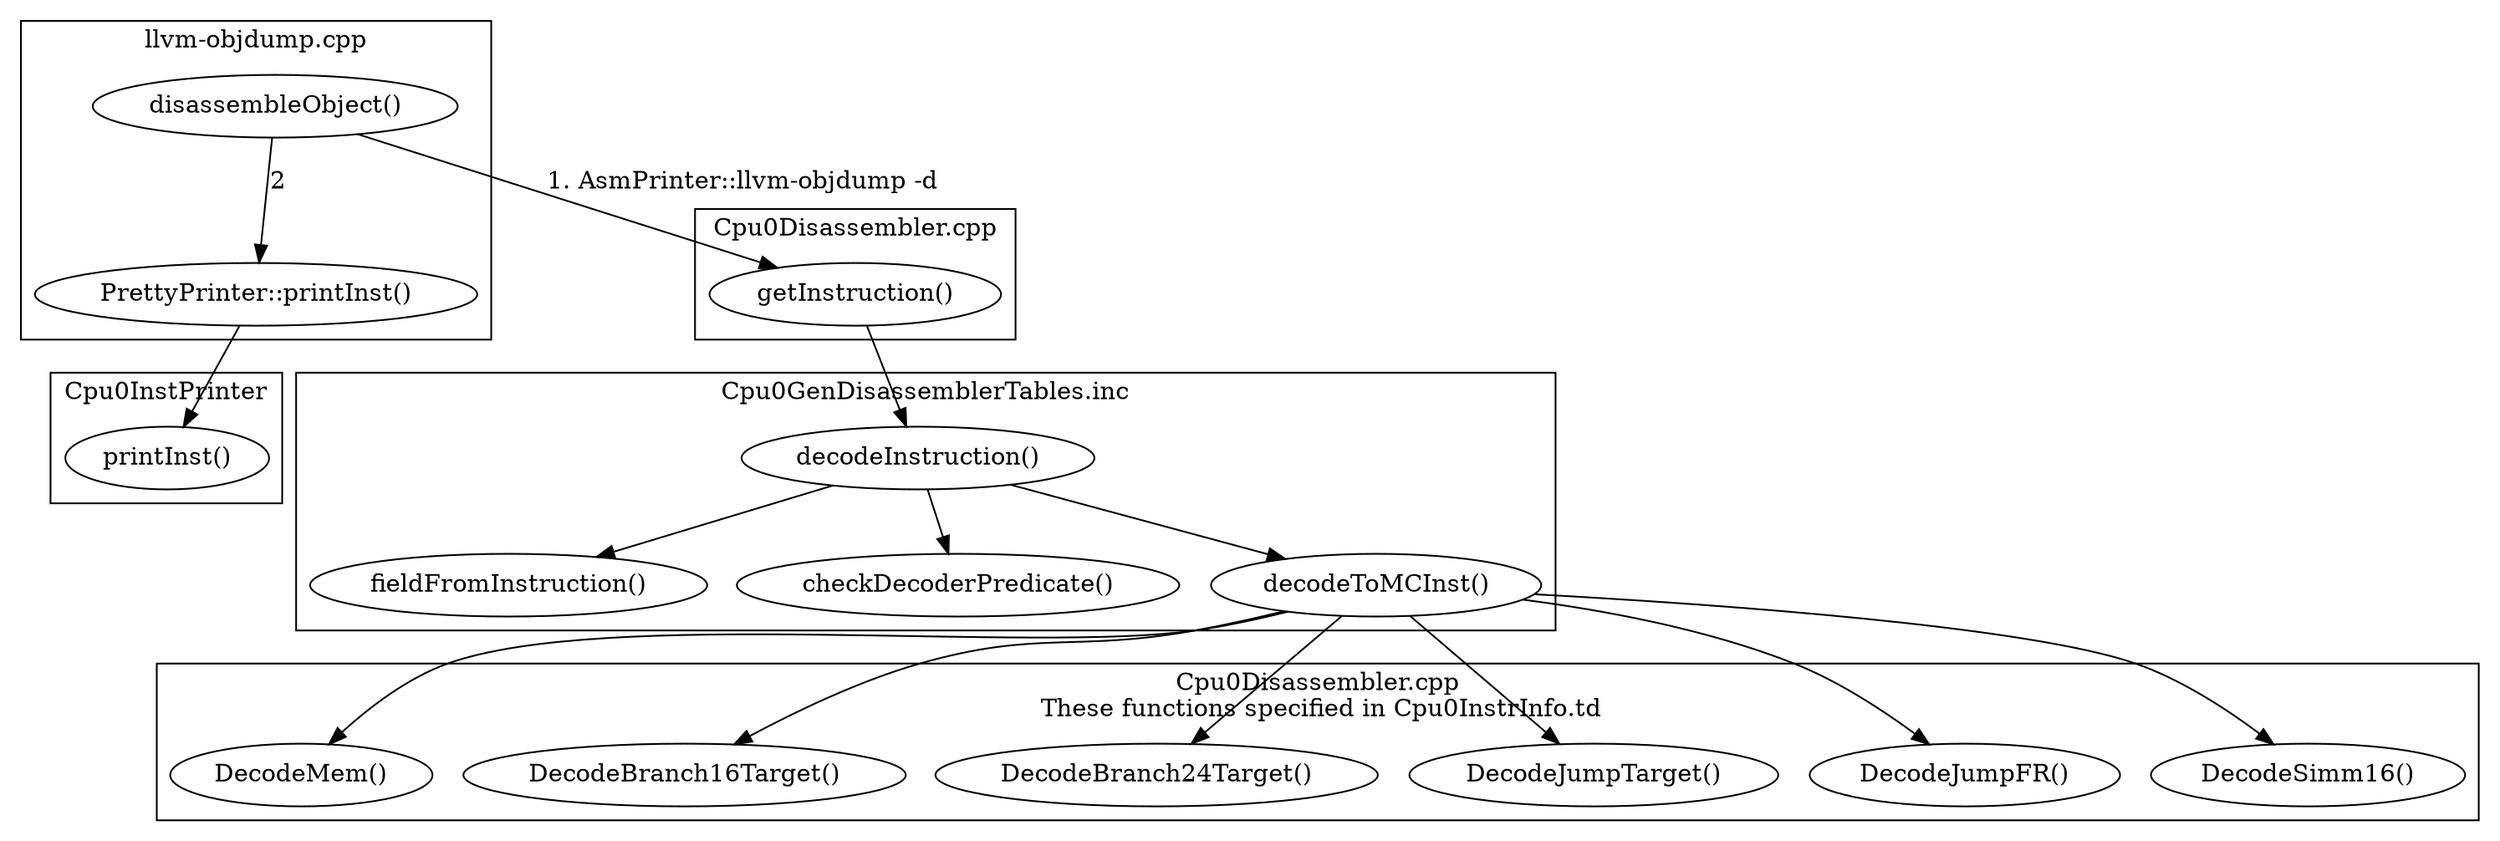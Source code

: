 digraph G {
  rankdir=TD;
  "disassembleObject()" -> "getInstruction()" [label="1. AsmPrinter::llvm-objdump -d"];
  "disassembleObject()" -> "PrettyPrinter::printInst()" [label="2"];
  "PrettyPrinter::printInst()" -> "printInst()";
  "getInstruction()" -> "decodeInstruction()";
  "decodeInstruction()" -> "fieldFromInstruction()";
  "decodeInstruction()" -> "checkDecoderPredicate()";
  "decodeInstruction()" -> "decodeToMCInst()";
  "decodeToMCInst()" -> "DecodeMem()";
  "decodeToMCInst()" -> "DecodeBranch16Target()";
  "decodeToMCInst()" -> "DecodeBranch24Target()";
  "decodeToMCInst()" -> "DecodeJumpTarget()";
  "decodeToMCInst()" -> "DecodeJumpFR()";
  "decodeToMCInst()" -> "DecodeSimm16()";
  subgraph clusterObjdump {
    label = "llvm-objdump.cpp";
    "disassembleObject()";
    "PrettyPrinter::printInst()";
  }
  subgraph clusterCpu0Dis1 {
    label = "Cpu0Disassembler.cpp";
    "getInstruction()";
  }
  subgraph clusterCpu0Dis2 {
    label = "Cpu0Disassembler.cpp\n These functions specified in Cpu0InstrInfo.td";
    "DecodeMem()";
    "DecodeBranch16Target()";
    "DecodeBranch24Target()";
    "DecodeJumpTarget()";
    "DecodeJumpFR()";
    "DecodeSimm16()";
  }
  subgraph clusterInc {
    label = "Cpu0GenDisassemblerTables.inc";
    "fieldFromInstruction()";
    "checkDecoderPredicate()";
    "decodeToMCInst()";
    "decodeInstruction()";
  }
  subgraph clusterCpu0InstPrinter {
    label = "Cpu0InstPrinter";
    "printInst()";
  }
//  label = "Figure: The flow of disassembly";
}
  
